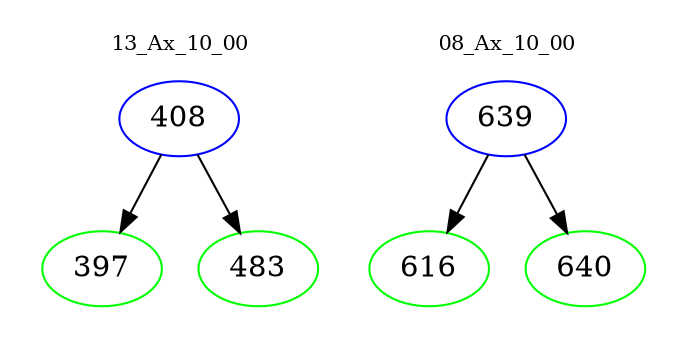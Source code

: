 digraph{
subgraph cluster_0 {
color = white
label = "13_Ax_10_00";
fontsize=10;
T0_408 [label="408", color="blue"]
T0_408 -> T0_397 [color="black"]
T0_397 [label="397", color="green"]
T0_408 -> T0_483 [color="black"]
T0_483 [label="483", color="green"]
}
subgraph cluster_1 {
color = white
label = "08_Ax_10_00";
fontsize=10;
T1_639 [label="639", color="blue"]
T1_639 -> T1_616 [color="black"]
T1_616 [label="616", color="green"]
T1_639 -> T1_640 [color="black"]
T1_640 [label="640", color="green"]
}
}
